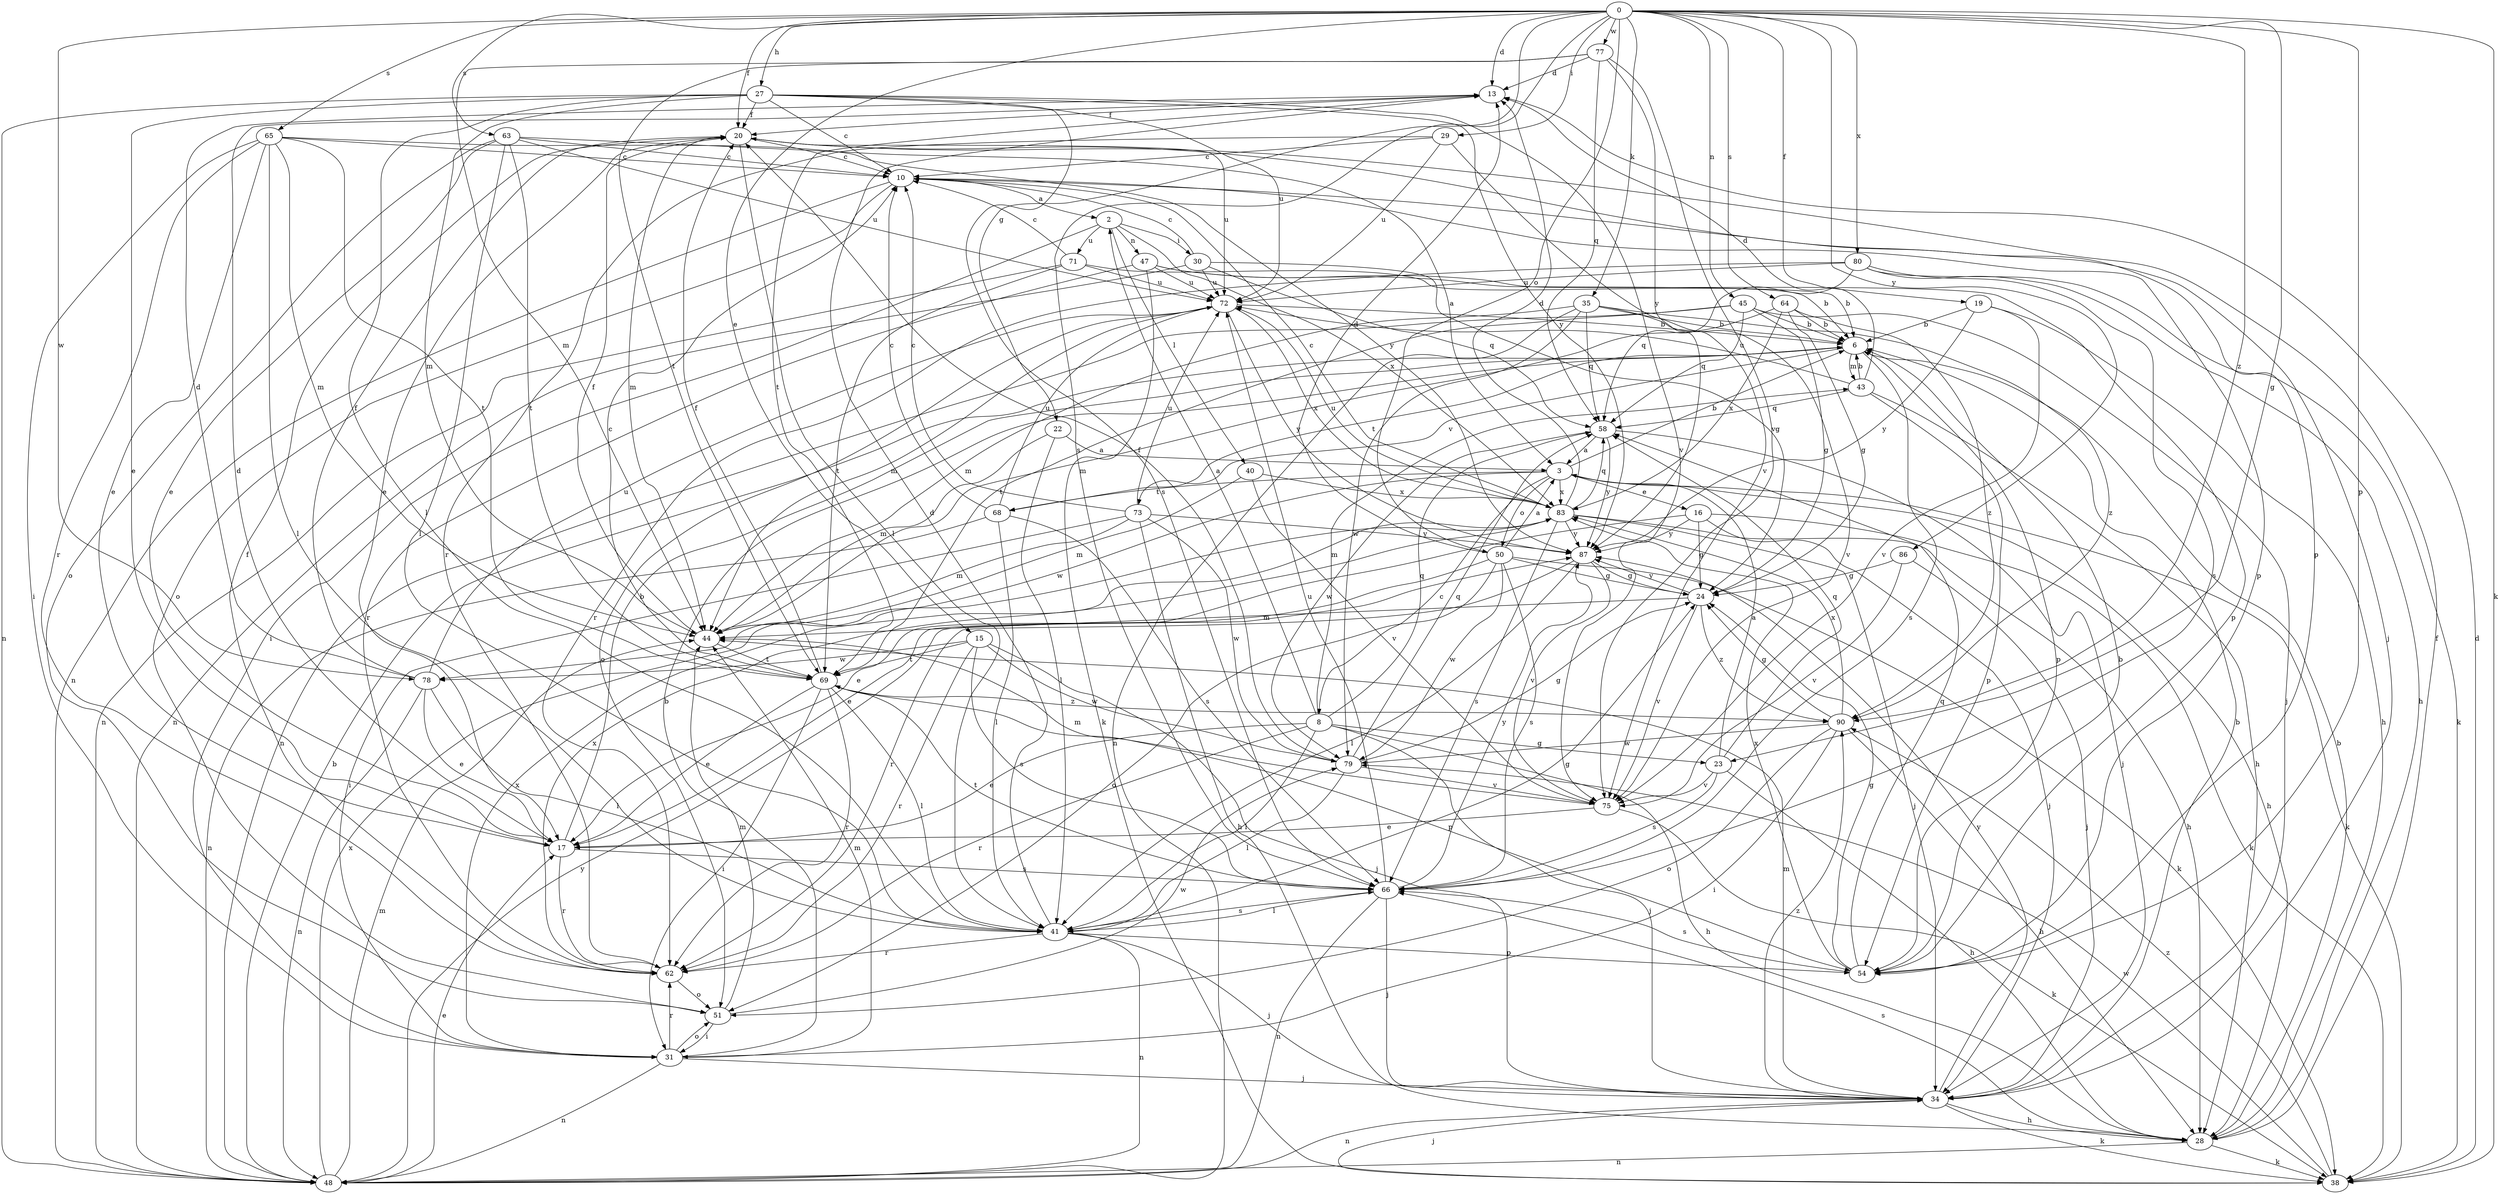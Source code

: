 strict digraph  {
0;
2;
3;
6;
8;
10;
13;
15;
16;
17;
19;
20;
22;
23;
24;
27;
28;
29;
30;
31;
34;
35;
38;
40;
41;
43;
44;
45;
47;
48;
50;
51;
54;
58;
62;
63;
64;
65;
66;
68;
69;
71;
72;
73;
75;
77;
78;
79;
80;
83;
86;
87;
90;
0 -> 13  [label=d];
0 -> 15  [label=e];
0 -> 19  [label=f];
0 -> 20  [label=f];
0 -> 22  [label=g];
0 -> 23  [label=g];
0 -> 27  [label=h];
0 -> 29  [label=i];
0 -> 35  [label=k];
0 -> 38  [label=k];
0 -> 45  [label=n];
0 -> 50  [label=o];
0 -> 54  [label=p];
0 -> 63  [label=s];
0 -> 64  [label=s];
0 -> 65  [label=s];
0 -> 66  [label=s];
0 -> 77  [label=w];
0 -> 78  [label=w];
0 -> 80  [label=x];
0 -> 86  [label=y];
0 -> 90  [label=z];
2 -> 30  [label=i];
2 -> 31  [label=i];
2 -> 40  [label=l];
2 -> 47  [label=n];
2 -> 71  [label=u];
2 -> 83  [label=x];
3 -> 6  [label=b];
3 -> 8  [label=c];
3 -> 16  [label=e];
3 -> 28  [label=h];
3 -> 38  [label=k];
3 -> 50  [label=o];
3 -> 68  [label=t];
3 -> 78  [label=w];
3 -> 83  [label=x];
6 -> 43  [label=m];
6 -> 54  [label=p];
6 -> 66  [label=s];
6 -> 68  [label=t];
6 -> 73  [label=v];
8 -> 2  [label=a];
8 -> 17  [label=e];
8 -> 23  [label=g];
8 -> 28  [label=h];
8 -> 34  [label=j];
8 -> 41  [label=l];
8 -> 43  [label=m];
8 -> 58  [label=q];
8 -> 62  [label=r];
10 -> 2  [label=a];
10 -> 34  [label=j];
10 -> 48  [label=n];
10 -> 51  [label=o];
10 -> 54  [label=p];
13 -> 20  [label=f];
13 -> 69  [label=t];
15 -> 34  [label=j];
15 -> 62  [label=r];
15 -> 66  [label=s];
15 -> 69  [label=t];
15 -> 78  [label=w];
15 -> 79  [label=w];
16 -> 17  [label=e];
16 -> 24  [label=g];
16 -> 34  [label=j];
16 -> 38  [label=k];
16 -> 87  [label=y];
17 -> 6  [label=b];
17 -> 13  [label=d];
17 -> 62  [label=r];
17 -> 66  [label=s];
19 -> 6  [label=b];
19 -> 28  [label=h];
19 -> 75  [label=v];
19 -> 87  [label=y];
20 -> 10  [label=c];
20 -> 17  [label=e];
20 -> 41  [label=l];
20 -> 44  [label=m];
20 -> 54  [label=p];
20 -> 72  [label=u];
22 -> 3  [label=a];
22 -> 41  [label=l];
22 -> 44  [label=m];
23 -> 3  [label=a];
23 -> 28  [label=h];
23 -> 58  [label=q];
23 -> 66  [label=s];
23 -> 75  [label=v];
24 -> 44  [label=m];
24 -> 75  [label=v];
24 -> 87  [label=y];
24 -> 90  [label=z];
27 -> 10  [label=c];
27 -> 17  [label=e];
27 -> 20  [label=f];
27 -> 41  [label=l];
27 -> 44  [label=m];
27 -> 48  [label=n];
27 -> 66  [label=s];
27 -> 72  [label=u];
27 -> 75  [label=v];
27 -> 87  [label=y];
28 -> 6  [label=b];
28 -> 20  [label=f];
28 -> 38  [label=k];
28 -> 48  [label=n];
28 -> 66  [label=s];
29 -> 10  [label=c];
29 -> 62  [label=r];
29 -> 72  [label=u];
29 -> 75  [label=v];
30 -> 10  [label=c];
30 -> 24  [label=g];
30 -> 48  [label=n];
30 -> 58  [label=q];
30 -> 72  [label=u];
31 -> 6  [label=b];
31 -> 34  [label=j];
31 -> 44  [label=m];
31 -> 48  [label=n];
31 -> 51  [label=o];
31 -> 62  [label=r];
31 -> 83  [label=x];
34 -> 6  [label=b];
34 -> 28  [label=h];
34 -> 38  [label=k];
34 -> 44  [label=m];
34 -> 48  [label=n];
34 -> 87  [label=y];
34 -> 90  [label=z];
35 -> 6  [label=b];
35 -> 44  [label=m];
35 -> 48  [label=n];
35 -> 58  [label=q];
35 -> 75  [label=v];
35 -> 79  [label=w];
35 -> 90  [label=z];
38 -> 13  [label=d];
38 -> 34  [label=j];
38 -> 79  [label=w];
38 -> 90  [label=z];
40 -> 44  [label=m];
40 -> 75  [label=v];
40 -> 83  [label=x];
41 -> 13  [label=d];
41 -> 24  [label=g];
41 -> 34  [label=j];
41 -> 48  [label=n];
41 -> 54  [label=p];
41 -> 62  [label=r];
41 -> 66  [label=s];
43 -> 6  [label=b];
43 -> 13  [label=d];
43 -> 28  [label=h];
43 -> 54  [label=p];
43 -> 58  [label=q];
43 -> 72  [label=u];
44 -> 20  [label=f];
44 -> 69  [label=t];
45 -> 6  [label=b];
45 -> 24  [label=g];
45 -> 34  [label=j];
45 -> 48  [label=n];
45 -> 58  [label=q];
45 -> 69  [label=t];
47 -> 6  [label=b];
47 -> 38  [label=k];
47 -> 54  [label=p];
47 -> 62  [label=r];
47 -> 72  [label=u];
48 -> 6  [label=b];
48 -> 17  [label=e];
48 -> 44  [label=m];
48 -> 83  [label=x];
48 -> 87  [label=y];
50 -> 3  [label=a];
50 -> 13  [label=d];
50 -> 17  [label=e];
50 -> 24  [label=g];
50 -> 38  [label=k];
50 -> 51  [label=o];
50 -> 66  [label=s];
50 -> 79  [label=w];
51 -> 31  [label=i];
51 -> 44  [label=m];
51 -> 79  [label=w];
54 -> 6  [label=b];
54 -> 24  [label=g];
54 -> 58  [label=q];
54 -> 66  [label=s];
54 -> 83  [label=x];
58 -> 3  [label=a];
58 -> 34  [label=j];
58 -> 79  [label=w];
58 -> 87  [label=y];
62 -> 20  [label=f];
62 -> 51  [label=o];
62 -> 83  [label=x];
63 -> 3  [label=a];
63 -> 10  [label=c];
63 -> 17  [label=e];
63 -> 41  [label=l];
63 -> 51  [label=o];
63 -> 69  [label=t];
63 -> 72  [label=u];
64 -> 6  [label=b];
64 -> 24  [label=g];
64 -> 44  [label=m];
64 -> 83  [label=x];
64 -> 90  [label=z];
65 -> 10  [label=c];
65 -> 17  [label=e];
65 -> 31  [label=i];
65 -> 41  [label=l];
65 -> 44  [label=m];
65 -> 62  [label=r];
65 -> 69  [label=t];
65 -> 87  [label=y];
66 -> 34  [label=j];
66 -> 41  [label=l];
66 -> 48  [label=n];
66 -> 69  [label=t];
66 -> 72  [label=u];
66 -> 87  [label=y];
68 -> 10  [label=c];
68 -> 41  [label=l];
68 -> 48  [label=n];
68 -> 66  [label=s];
68 -> 72  [label=u];
69 -> 10  [label=c];
69 -> 17  [label=e];
69 -> 20  [label=f];
69 -> 31  [label=i];
69 -> 41  [label=l];
69 -> 54  [label=p];
69 -> 62  [label=r];
69 -> 90  [label=z];
71 -> 6  [label=b];
71 -> 10  [label=c];
71 -> 48  [label=n];
71 -> 69  [label=t];
71 -> 72  [label=u];
72 -> 6  [label=b];
72 -> 44  [label=m];
72 -> 51  [label=o];
72 -> 83  [label=x];
72 -> 87  [label=y];
73 -> 10  [label=c];
73 -> 28  [label=h];
73 -> 31  [label=i];
73 -> 44  [label=m];
73 -> 72  [label=u];
73 -> 79  [label=w];
73 -> 87  [label=y];
75 -> 17  [label=e];
75 -> 38  [label=k];
75 -> 44  [label=m];
77 -> 13  [label=d];
77 -> 44  [label=m];
77 -> 58  [label=q];
77 -> 69  [label=t];
77 -> 75  [label=v];
77 -> 87  [label=y];
78 -> 13  [label=d];
78 -> 17  [label=e];
78 -> 20  [label=f];
78 -> 41  [label=l];
78 -> 48  [label=n];
78 -> 72  [label=u];
79 -> 20  [label=f];
79 -> 24  [label=g];
79 -> 41  [label=l];
79 -> 58  [label=q];
79 -> 75  [label=v];
80 -> 28  [label=h];
80 -> 38  [label=k];
80 -> 58  [label=q];
80 -> 62  [label=r];
80 -> 66  [label=s];
80 -> 72  [label=u];
83 -> 10  [label=c];
83 -> 13  [label=d];
83 -> 28  [label=h];
83 -> 34  [label=j];
83 -> 58  [label=q];
83 -> 66  [label=s];
83 -> 72  [label=u];
83 -> 87  [label=y];
86 -> 24  [label=g];
86 -> 34  [label=j];
86 -> 75  [label=v];
87 -> 24  [label=g];
87 -> 41  [label=l];
87 -> 62  [label=r];
87 -> 75  [label=v];
90 -> 24  [label=g];
90 -> 28  [label=h];
90 -> 31  [label=i];
90 -> 51  [label=o];
90 -> 79  [label=w];
90 -> 83  [label=x];
}
